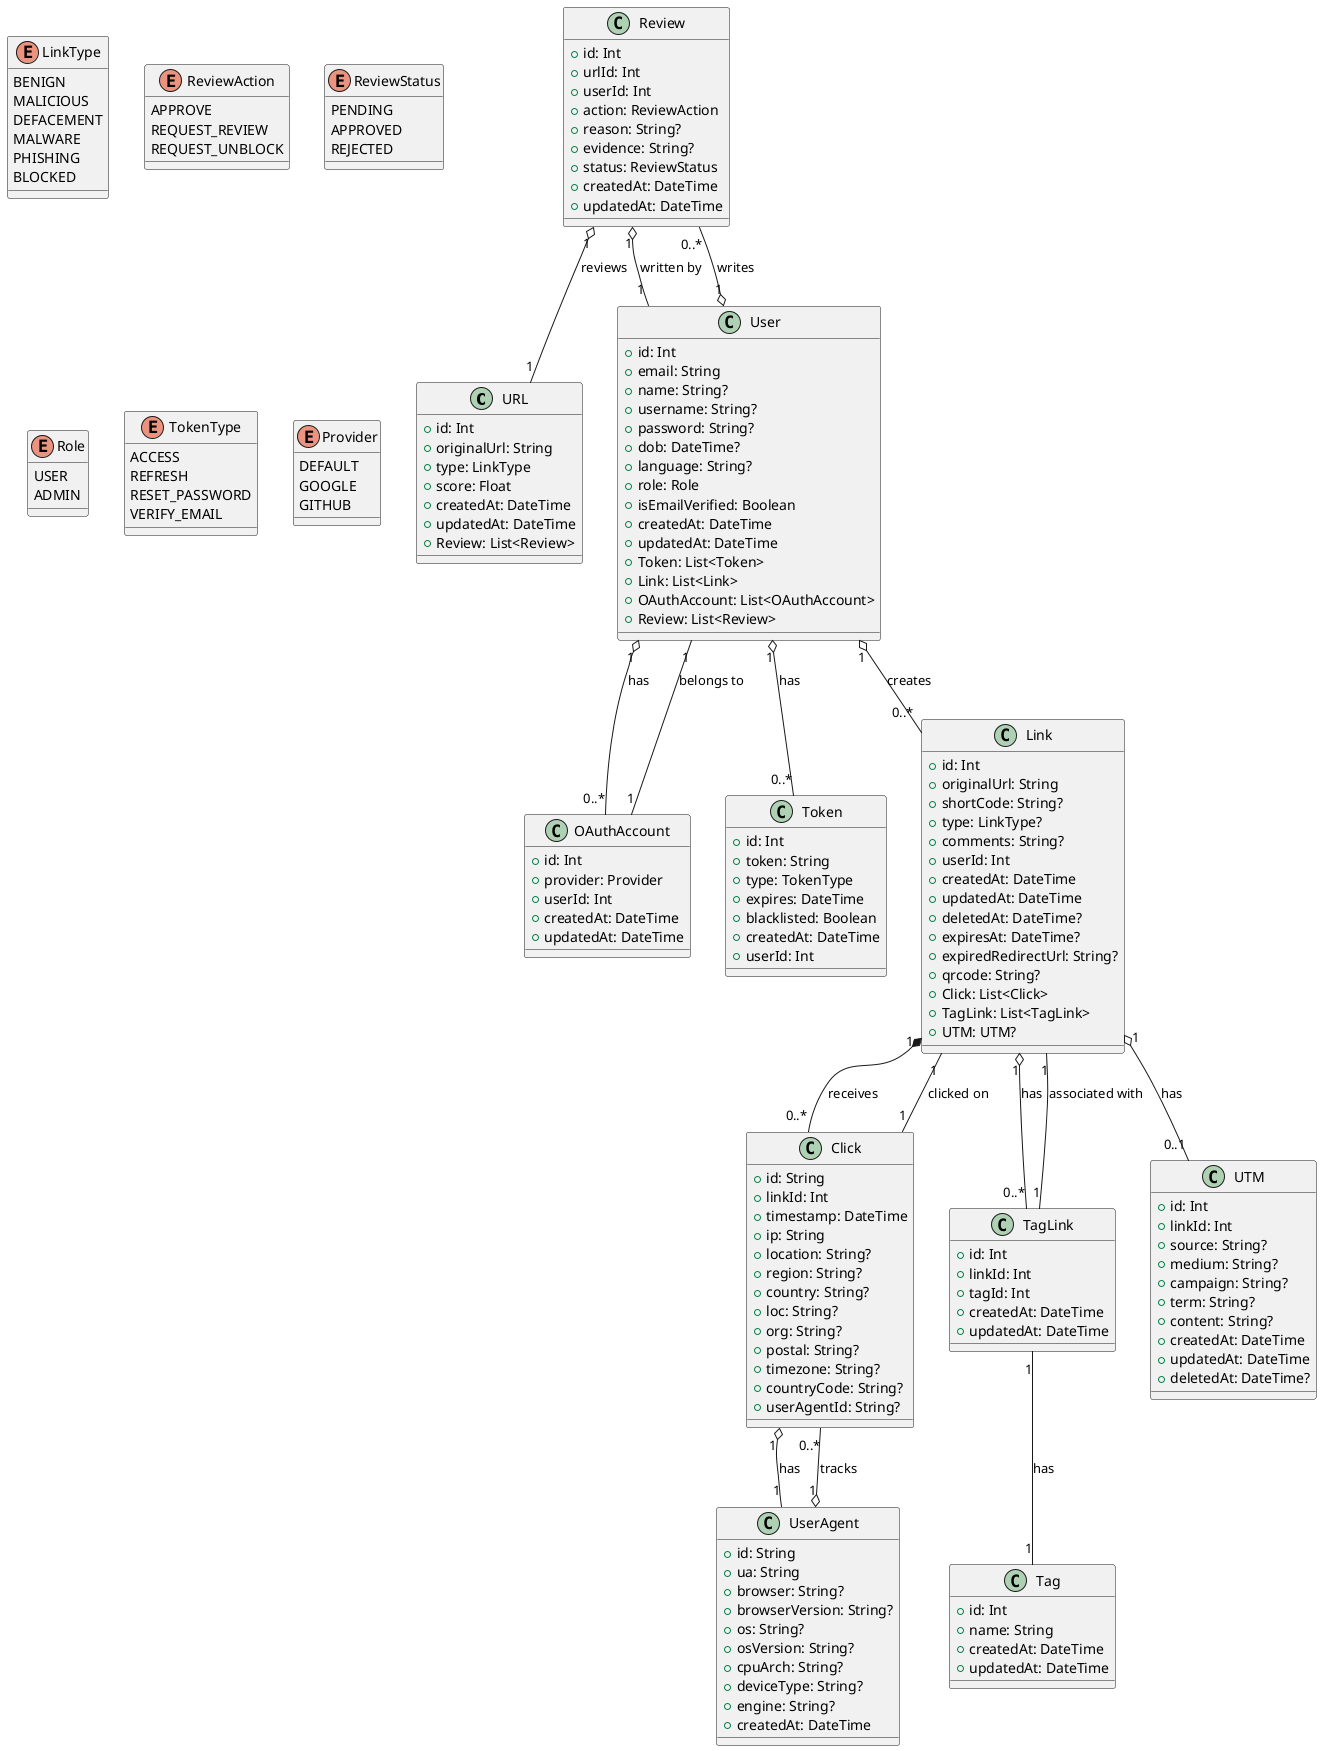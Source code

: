@startuml

' Define the classes based on your Prisma schema
class URL {
  +id: Int
  +originalUrl: String
  +type: LinkType
  +score: Float
  +createdAt: DateTime
  +updatedAt: DateTime
  +Review: List<Review>
}

class Review {
  +id: Int
  +urlId: Int
  +userId: Int
  +action: ReviewAction
  +reason: String?
  +evidence: String?
  +status: ReviewStatus
  +createdAt: DateTime
  +updatedAt: DateTime
}

class User {
  +id: Int
  +email: String
  +name: String?
  +username: String?
  +password: String?
  +dob: DateTime?
  +language: String?
  +role: Role
  +isEmailVerified: Boolean
  +createdAt: DateTime
  +updatedAt: DateTime
  +Token: List<Token>
  +Link: List<Link>
  +OAuthAccount: List<OAuthAccount>
  +Review: List<Review>
}

class OAuthAccount {
  +id: Int
  +provider: Provider
  +userId: Int
  +createdAt: DateTime
  +updatedAt: DateTime
}

class Token {
  +id: Int
  +token: String
  +type: TokenType
  +expires: DateTime
  +blacklisted: Boolean
  +createdAt: DateTime
  +userId: Int
}

class Link {
  +id: Int
  +originalUrl: String
  +shortCode: String?
  +type: LinkType?
  +comments: String?
  +userId: Int
  +createdAt: DateTime
  +updatedAt: DateTime
  +deletedAt: DateTime?
  +expiresAt: DateTime?
  +expiredRedirectUrl: String?
  +qrcode: String?
  +Click: List<Click>
  +TagLink: List<TagLink>
  +UTM: UTM?
}

class Click {
  +id: String
  +linkId: Int
  +timestamp: DateTime
  +ip: String
  +location: String?
  +region: String?
  +country: String?
  +loc: String?
  +org: String?
  +postal: String?
  +timezone: String?
  +countryCode: String?
  +userAgentId: String?
}

class UserAgent {
  +id: String
  +ua: String
  +browser: String?
  +browserVersion: String?
  +os: String?
  +osVersion: String?
  +cpuArch: String?
  +deviceType: String?
  +engine: String?
  +createdAt: DateTime
}

class Tag {
  +id: Int
  +name: String
  +createdAt: DateTime
  +updatedAt: DateTime
}

class TagLink {
  +id: Int
  +linkId: Int
  +tagId: Int
  +createdAt: DateTime
  +updatedAt: DateTime
}

class UTM {
  +id: Int
  +linkId: Int
  +source: String?
  +medium: String?
  +campaign: String?
  +term: String?
  +content: String?
  +createdAt: DateTime
  +updatedAt: DateTime
  +deletedAt: DateTime?
}

' Define the relationships using the appropriate PlantUML symbols
User "1" o-- "0..*" Token : "has"
User "1" o-- "0..*" Link : "creates"
User "1" o-- "0..*" OAuthAccount : "has"
User "1" o-- "0..*" Review : "writes"
OAuthAccount "1" -- "1" User : "belongs to"
Link "1" *-- "0..*" Click : "receives"
Link "1" o-- "0..*" TagLink : "has"
Link "1" o-- "0..1" UTM : "has"
Review "1" o-- "1" User : "written by"
Review "1" o-- "1" URL : "reviews"
TagLink "1" -- "1" Tag : "has"
TagLink "1" -- "1" Link : "associated with"
Click "1" -- "1" Link : "clicked on"
Click "1" o-- "1" UserAgent : "has"
UserAgent "1" o-- "0..*" Click : "tracks"

' Enums
enum LinkType {
  BENIGN
  MALICIOUS
  DEFACEMENT
  MALWARE
  PHISHING
  BLOCKED
}

enum ReviewAction {
  APPROVE
  REQUEST_REVIEW
  REQUEST_UNBLOCK
}

enum ReviewStatus {
  PENDING
  APPROVED
  REJECTED
}

enum Role {
  USER
  ADMIN
}

enum TokenType {
  ACCESS
  REFRESH
  RESET_PASSWORD
  VERIFY_EMAIL
}

enum Provider {
  DEFAULT
  GOOGLE
  GITHUB
}

@enduml
